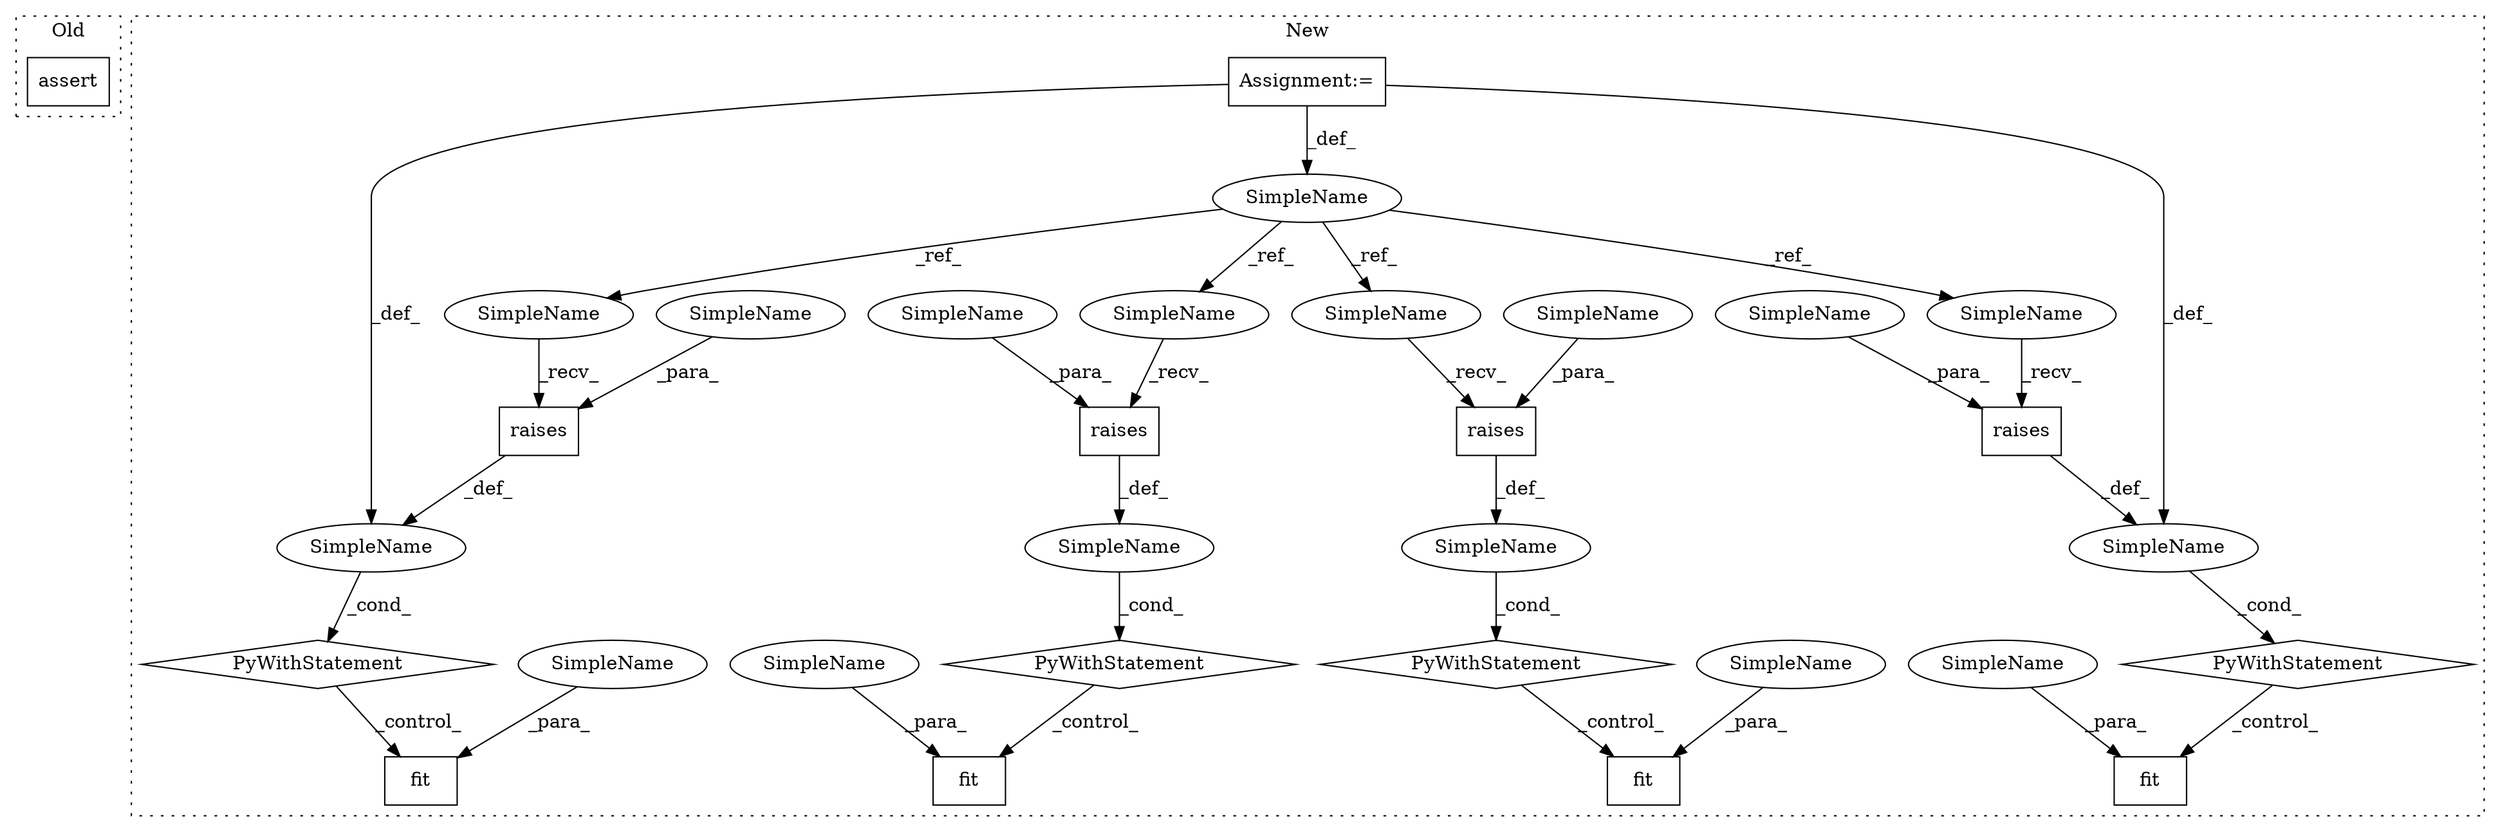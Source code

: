 digraph G {
subgraph cluster0 {
1 [label="assert" a="32" s="12486,12522" l="14,1" shape="box"];
label = "Old";
style="dotted";
}
subgraph cluster1 {
2 [label="raises" a="32" s="12754,12771" l="7,1" shape="box"];
3 [label="PyWithStatement" a="104" s="12737,12772" l="10,2" shape="diamond"];
4 [label="Assignment:=" a="7" s="12364" l="6" shape="box"];
5 [label="fit" a="32" s="12786,12793" l="4,1" shape="box"];
6 [label="SimpleName" a="42" s="" l="" shape="ellipse"];
7 [label="raises" a="32" s="12973,12990" l="7,1" shape="box"];
8 [label="PyWithStatement" a="104" s="12956,12991" l="10,2" shape="diamond"];
9 [label="SimpleName" a="42" s="12364" l="6" shape="ellipse"];
10 [label="SimpleName" a="42" s="" l="" shape="ellipse"];
11 [label="fit" a="32" s="13005,13012" l="4,1" shape="box"];
12 [label="fit" a="32" s="12668,12675" l="4,1" shape="box"];
13 [label="SimpleName" a="42" s="" l="" shape="ellipse"];
14 [label="PyWithStatement" a="104" s="12619,12654" l="10,2" shape="diamond"];
15 [label="raises" a="32" s="12636,12653" l="7,1" shape="box"];
16 [label="fit" a="32" s="12896,12903" l="4,1" shape="box"];
17 [label="SimpleName" a="42" s="" l="" shape="ellipse"];
18 [label="PyWithStatement" a="104" s="12847,12882" l="10,2" shape="diamond"];
19 [label="raises" a="32" s="12864,12881" l="7,1" shape="box"];
20 [label="SimpleName" a="42" s="12643" l="10" shape="ellipse"];
21 [label="SimpleName" a="42" s="12871" l="10" shape="ellipse"];
22 [label="SimpleName" a="42" s="12980" l="10" shape="ellipse"];
23 [label="SimpleName" a="42" s="12761" l="10" shape="ellipse"];
24 [label="SimpleName" a="42" s="13011" l="1" shape="ellipse"];
25 [label="SimpleName" a="42" s="12674" l="1" shape="ellipse"];
26 [label="SimpleName" a="42" s="12792" l="1" shape="ellipse"];
27 [label="SimpleName" a="42" s="12902" l="1" shape="ellipse"];
28 [label="SimpleName" a="42" s="12747" l="6" shape="ellipse"];
29 [label="SimpleName" a="42" s="12857" l="6" shape="ellipse"];
30 [label="SimpleName" a="42" s="12629" l="6" shape="ellipse"];
31 [label="SimpleName" a="42" s="12966" l="6" shape="ellipse"];
label = "New";
style="dotted";
}
2 -> 6 [label="_def_"];
3 -> 5 [label="_control_"];
4 -> 9 [label="_def_"];
4 -> 10 [label="_def_"];
4 -> 6 [label="_def_"];
6 -> 3 [label="_cond_"];
7 -> 10 [label="_def_"];
8 -> 11 [label="_control_"];
9 -> 28 [label="_ref_"];
9 -> 31 [label="_ref_"];
9 -> 30 [label="_ref_"];
9 -> 29 [label="_ref_"];
10 -> 8 [label="_cond_"];
13 -> 14 [label="_cond_"];
14 -> 12 [label="_control_"];
15 -> 13 [label="_def_"];
17 -> 18 [label="_cond_"];
18 -> 16 [label="_control_"];
19 -> 17 [label="_def_"];
20 -> 15 [label="_para_"];
21 -> 19 [label="_para_"];
22 -> 7 [label="_para_"];
23 -> 2 [label="_para_"];
24 -> 11 [label="_para_"];
25 -> 12 [label="_para_"];
26 -> 5 [label="_para_"];
27 -> 16 [label="_para_"];
28 -> 2 [label="_recv_"];
29 -> 19 [label="_recv_"];
30 -> 15 [label="_recv_"];
31 -> 7 [label="_recv_"];
}